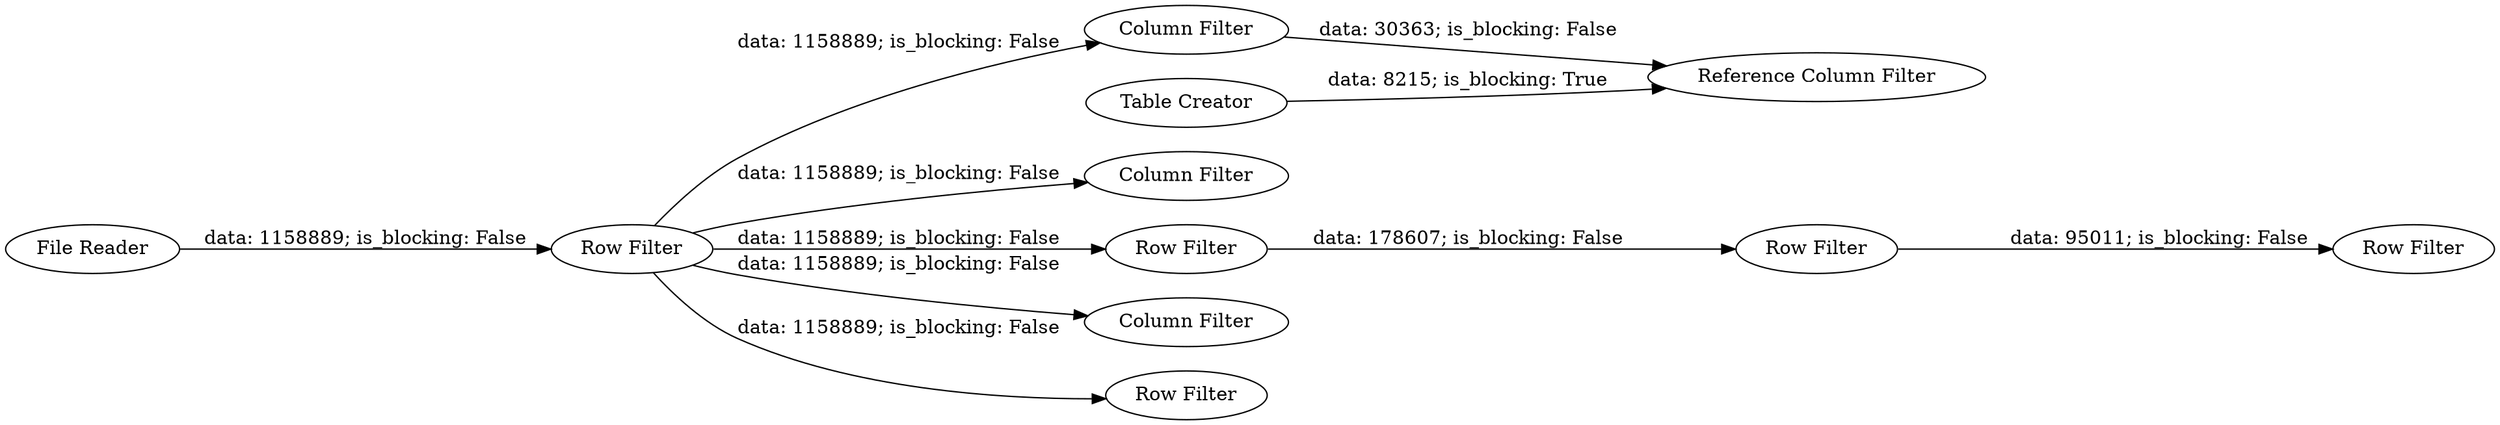 digraph {
	"4644529402864037615_11" [label="Row Filter"]
	"4644529402864037615_6" [label="Column Filter"]
	"4644529402864037615_9" [label="Column Filter"]
	"4644529402864037615_12" [label="Row Filter"]
	"4644529402864037615_10" [label="Row Filter"]
	"4644529402864037615_7" [label="Reference Column Filter"]
	"4644529402864037615_5" [label="Column Filter"]
	"4644529402864037615_8" [label="Table Creator"]
	"4644529402864037615_1" [label="File Reader"]
	"4644529402864037615_4" [label="Row Filter"]
	"4644529402864037615_2" [label="Row Filter"]
	"4644529402864037615_2" -> "4644529402864037615_9" [label="data: 1158889; is_blocking: False"]
	"4644529402864037615_12" -> "4644529402864037615_10" [label="data: 95011; is_blocking: False"]
	"4644529402864037615_2" -> "4644529402864037615_11" [label="data: 1158889; is_blocking: False"]
	"4644529402864037615_2" -> "4644529402864037615_5" [label="data: 1158889; is_blocking: False"]
	"4644529402864037615_2" -> "4644529402864037615_6" [label="data: 1158889; is_blocking: False"]
	"4644529402864037615_2" -> "4644529402864037615_4" [label="data: 1158889; is_blocking: False"]
	"4644529402864037615_1" -> "4644529402864037615_2" [label="data: 1158889; is_blocking: False"]
	"4644529402864037615_9" -> "4644529402864037615_7" [label="data: 30363; is_blocking: False"]
	"4644529402864037615_8" -> "4644529402864037615_7" [label="data: 8215; is_blocking: True"]
	"4644529402864037615_11" -> "4644529402864037615_12" [label="data: 178607; is_blocking: False"]
	rankdir=LR
}
